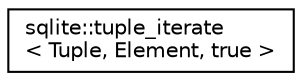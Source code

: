 digraph "Graphical Class Hierarchy"
{
  edge [fontname="Helvetica",fontsize="10",labelfontname="Helvetica",labelfontsize="10"];
  node [fontname="Helvetica",fontsize="10",shape=record];
  rankdir="LR";
  Node1 [label="sqlite::tuple_iterate\l\< Tuple, Element, true \>",height=0.2,width=0.4,color="black", fillcolor="white", style="filled",URL="$structsqlite_1_1tuple__iterate_3_01_tuple_00_01_element_00_01true_01_4.html"];
}
